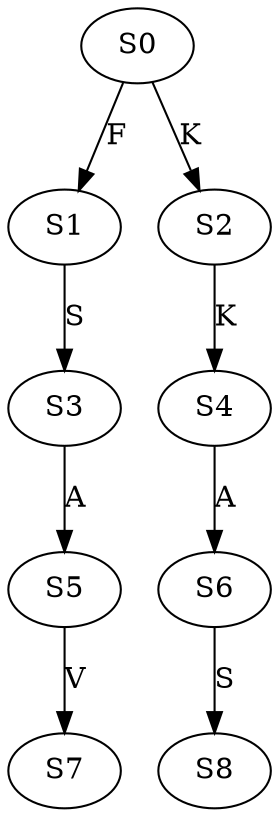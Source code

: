 strict digraph  {
	S0 -> S1 [ label = F ];
	S0 -> S2 [ label = K ];
	S1 -> S3 [ label = S ];
	S2 -> S4 [ label = K ];
	S3 -> S5 [ label = A ];
	S4 -> S6 [ label = A ];
	S5 -> S7 [ label = V ];
	S6 -> S8 [ label = S ];
}
